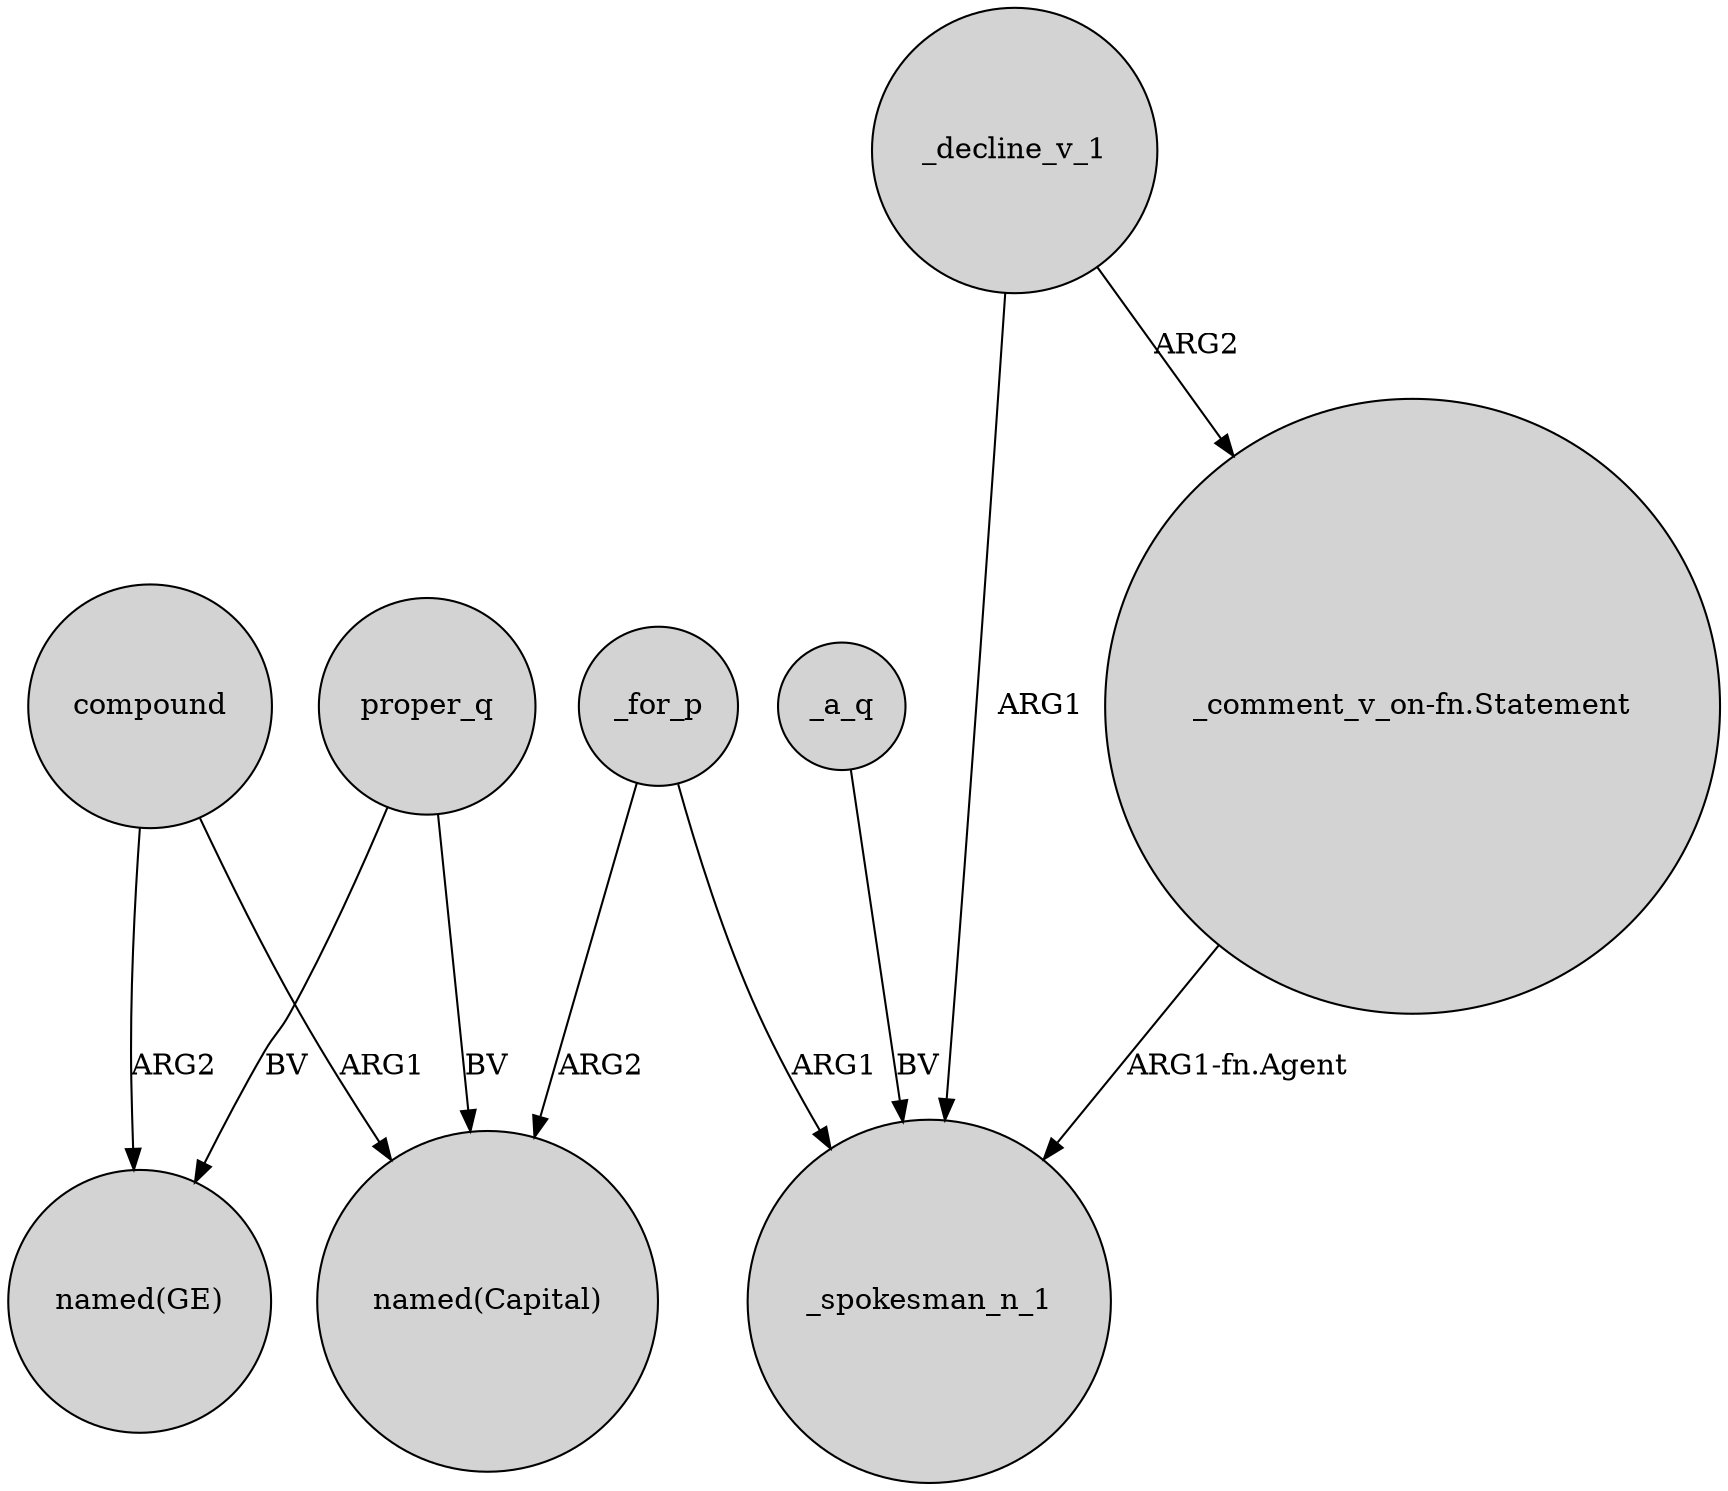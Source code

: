 digraph {
	node [shape=circle style=filled]
	_for_p -> "named(Capital)" [label=ARG2]
	_for_p -> _spokesman_n_1 [label=ARG1]
	_a_q -> _spokesman_n_1 [label=BV]
	proper_q -> "named(Capital)" [label=BV]
	compound -> "named(GE)" [label=ARG2]
	_decline_v_1 -> "_comment_v_on-fn.Statement" [label=ARG2]
	"_comment_v_on-fn.Statement" -> _spokesman_n_1 [label="ARG1-fn.Agent"]
	proper_q -> "named(GE)" [label=BV]
	_decline_v_1 -> _spokesman_n_1 [label=ARG1]
	compound -> "named(Capital)" [label=ARG1]
}
